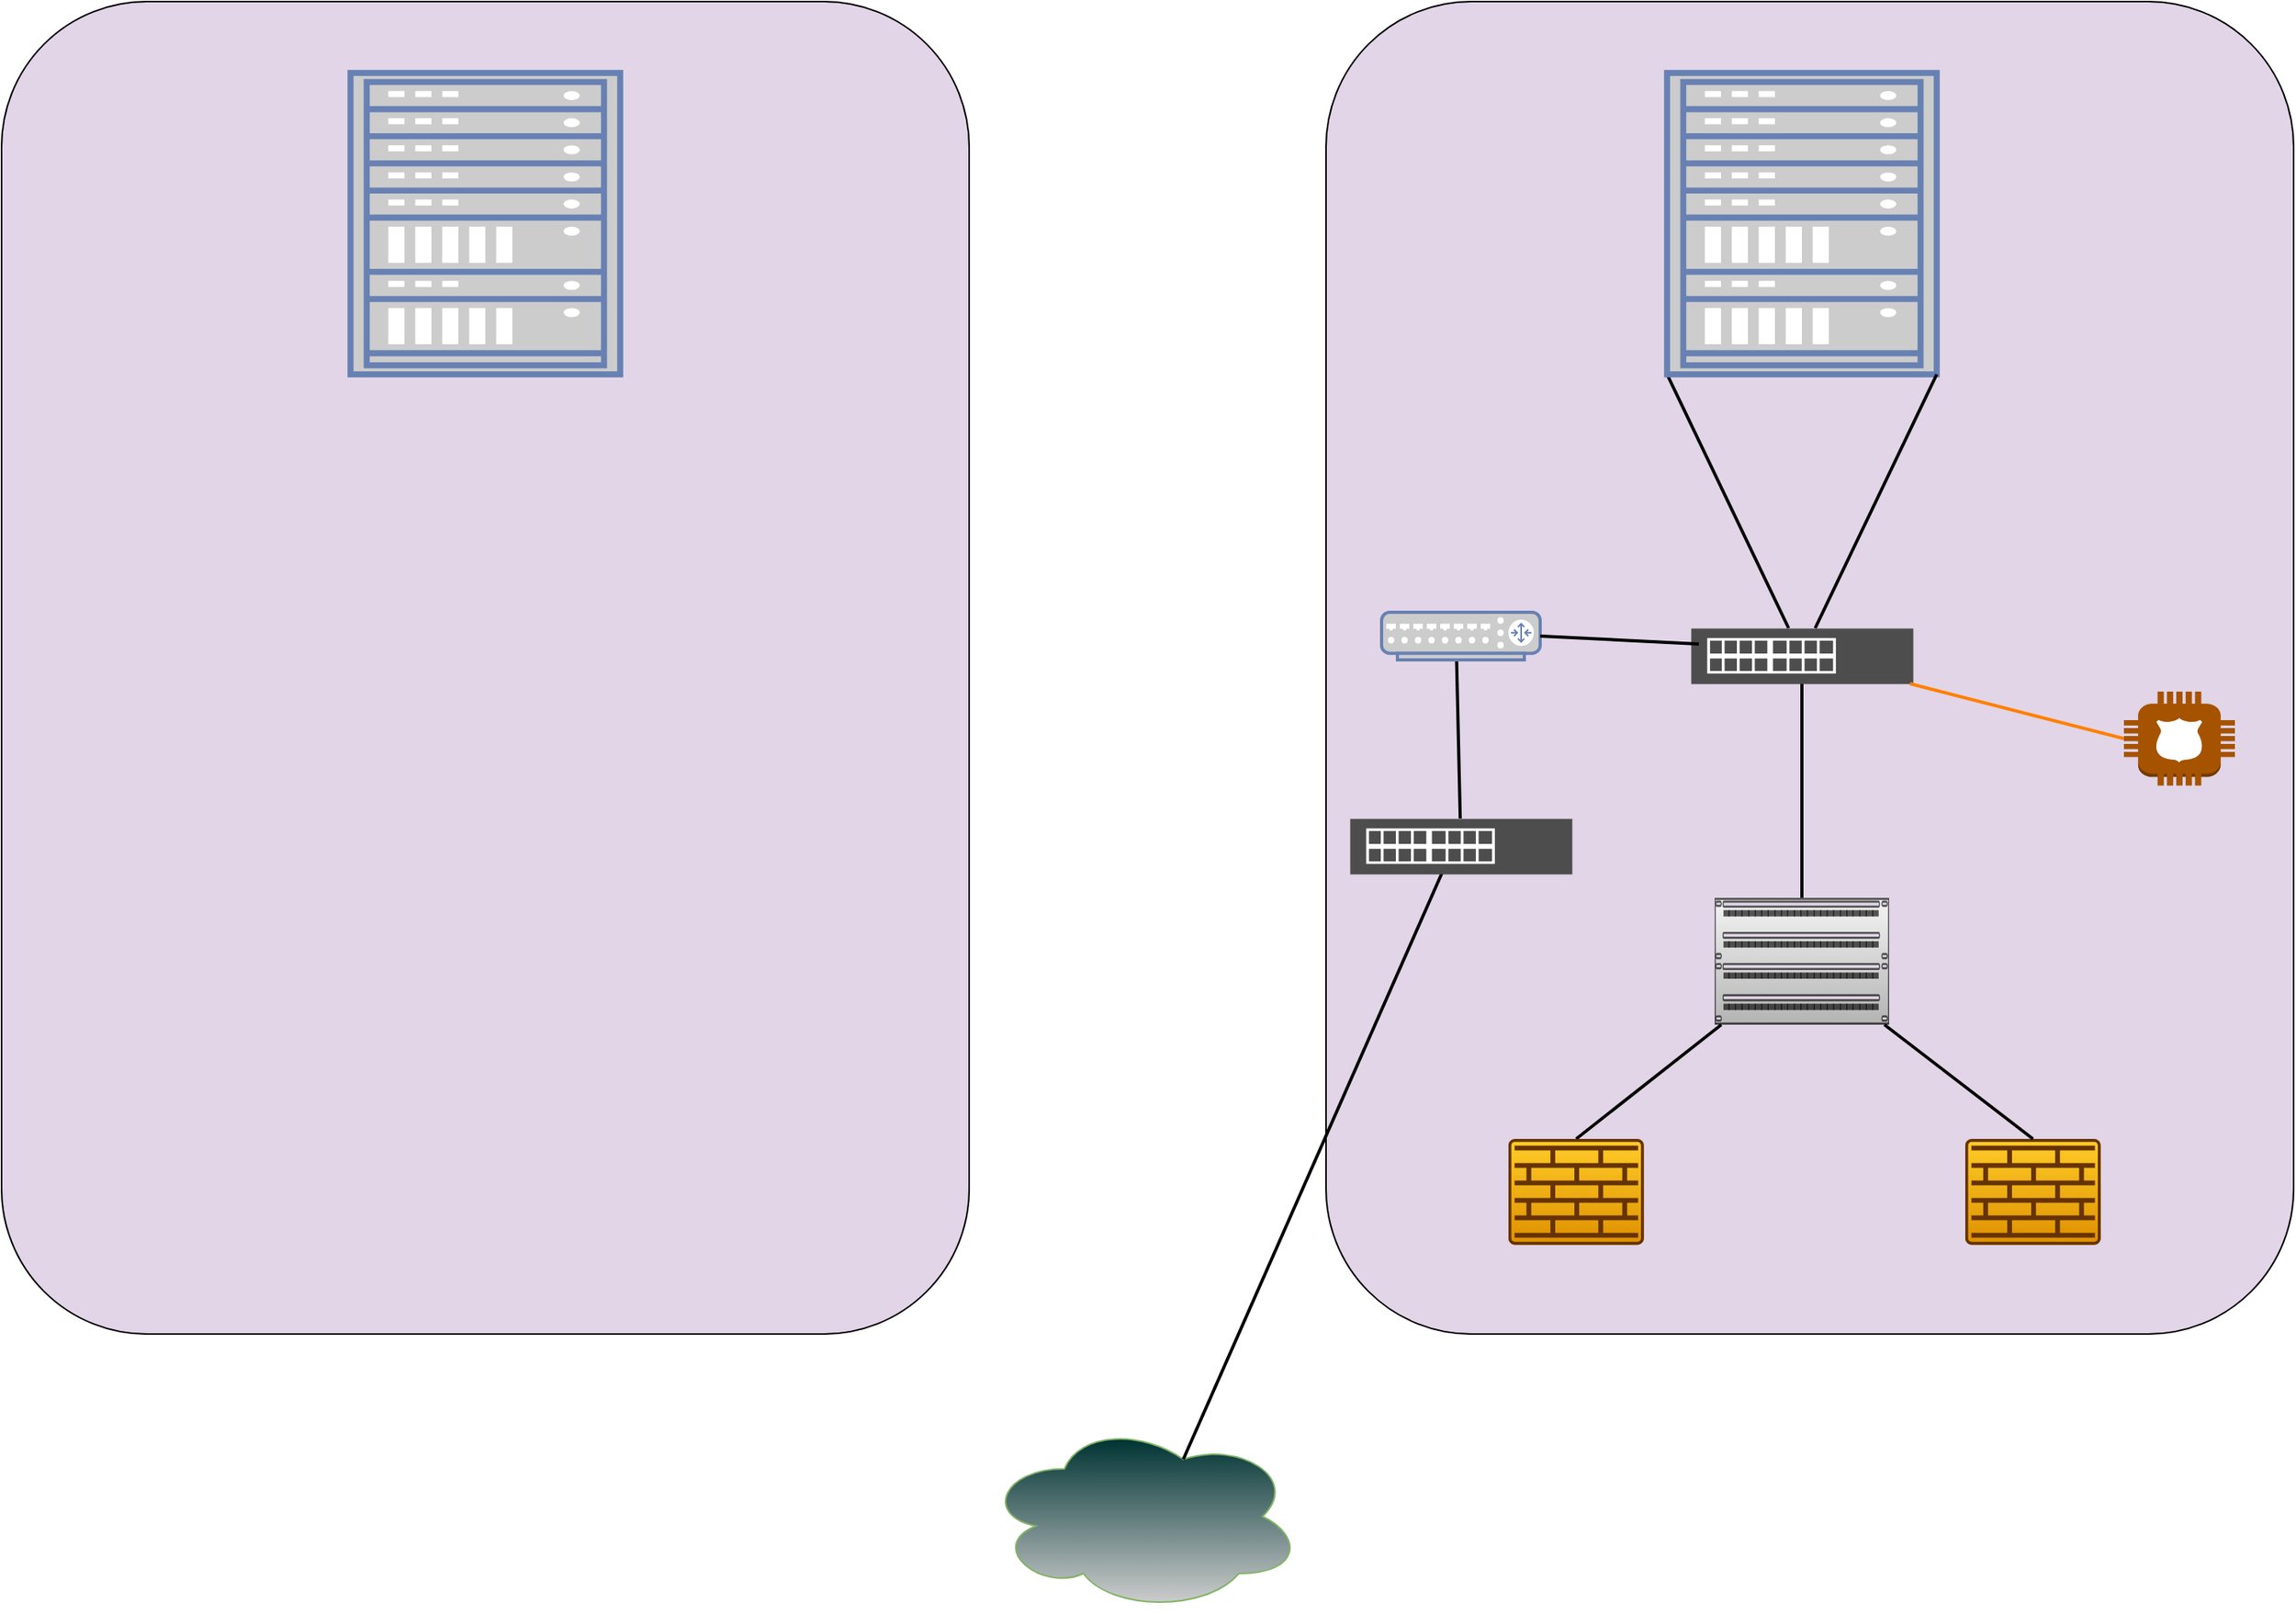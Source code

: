 <mxfile version="20.7.4" type="github"><diagram id="jxSS41EcVF4YZttKIZIM" name="Sayfa -1"><mxGraphModel dx="3695" dy="2577" grid="1" gridSize="10" guides="1" tooltips="1" connect="1" arrows="1" fold="1" page="1" pageScale="1" pageWidth="827" pageHeight="1169" math="0" shadow="0"><root><mxCell id="0"/><mxCell id="1" parent="0"/><mxCell id="kzVESOwCpPis6eRwZn5d-6" value="" style="rounded=1;whiteSpace=wrap;html=1;strokeColor=default;fillColor=#E1D5E7;gradientColor=none;rotation=90;movable=0;resizable=0;rotatable=0;deletable=0;editable=0;connectable=0;" parent="1" vertex="1"><mxGeometry x="670" y="110" width="840" height="610" as="geometry"/></mxCell><mxCell id="kzVESOwCpPis6eRwZn5d-5" value="" style="rounded=1;whiteSpace=wrap;html=1;strokeColor=default;fillColor=#E1D5E7;gradientColor=none;rotation=90;movable=0;resizable=0;rotatable=0;deletable=0;editable=0;connectable=0;" parent="1" vertex="1"><mxGeometry x="-165" y="110" width="840" height="610" as="geometry"/></mxCell><mxCell id="kzVESOwCpPis6eRwZn5d-2" value="" style="strokeColor=#666666;html=1;labelPosition=right;align=left;spacingLeft=15;shadow=0;dashed=0;outlineConnect=0;shape=mxgraph.rack.general.cat5e_rack_mount_patch_panel_96_ports;fillColor=#f5f5f5;gradientColor=#b3b3b3;" parent="1" vertex="1"><mxGeometry x="1030" y="560" width="110" height="80" as="geometry"/></mxCell><mxCell id="kzVESOwCpPis6eRwZn5d-25" value="" style="group" parent="1" vertex="1" connectable="0"><mxGeometry x="1188" y="712" width="100" height="102" as="geometry"/></mxCell><mxCell id="kzVESOwCpPis6eRwZn5d-26" value="" style="sketch=0;points=[[0.015,0.015,0],[0.985,0.015,0],[0.985,0.985,0],[0.015,0.985,0],[0.25,0,0],[0.5,0,0],[0.75,0,0],[1,0.25,0],[1,0.5,0],[1,0.75,0],[0.75,1,0],[0.5,1,0],[0.25,1,0],[0,0.75,0],[0,0.5,0],[0,0.25,0]];verticalLabelPosition=bottom;html=1;verticalAlign=top;aspect=fixed;align=center;pointerEvents=1;shape=mxgraph.cisco19.rect;prIcon=firewall;fillColor=#ffcd28;strokeColor=#663300;gradientColor=#DE9000;" parent="kzVESOwCpPis6eRwZn5d-25" vertex="1"><mxGeometry width="85.37" height="66.695" as="geometry"/></mxCell><mxCell id="kzVESOwCpPis6eRwZn5d-27" value="" style="shape=image;html=1;verticalAlign=top;verticalLabelPosition=bottom;labelBackgroundColor=#ffffff;imageAspect=0;aspect=fixed;image=https://cdn4.iconfinder.com/data/icons/game-of-thrones-4/64/game_of_thrones_game_thrones_series_element_fire_flame_heat-128.png;strokeColor=default;fontColor=#7F00FF;fillColor=#FF8000;gradientColor=none;" parent="kzVESOwCpPis6eRwZn5d-25" vertex="1"><mxGeometry x="22.512" y="15.111" width="46.933" height="46.933" as="geometry"/></mxCell><mxCell id="KS16TajQ8b80VT59eIvG-8" value="" style="endArrow=none;html=1;rounded=0;entryX=0.5;entryY=0;entryDx=0;entryDy=0;entryPerimeter=0;strokeWidth=2;" parent="1" source="kzVESOwCpPis6eRwZn5d-2" target="KS16TajQ8b80VT59eIvG-37" edge="1"><mxGeometry width="50" height="50" relative="1" as="geometry"><mxPoint x="640" y="510" as="sourcePoint"/><mxPoint x="842.685" y="710" as="targetPoint"/></mxGeometry></mxCell><mxCell id="KS16TajQ8b80VT59eIvG-9" value="" style="endArrow=none;html=1;rounded=0;entryX=0.5;entryY=0;entryDx=0;entryDy=0;entryPerimeter=0;strokeWidth=2;" parent="1" source="kzVESOwCpPis6eRwZn5d-2" target="kzVESOwCpPis6eRwZn5d-26" edge="1"><mxGeometry width="50" height="50" relative="1" as="geometry"><mxPoint x="1060.522" y="650" as="sourcePoint"/><mxPoint x="982.685" y="720" as="targetPoint"/></mxGeometry></mxCell><mxCell id="KS16TajQ8b80VT59eIvG-10" value="" style="endArrow=none;html=1;rounded=0;strokeWidth=2;" parent="1" source="KS16TajQ8b80VT59eIvG-42" target="kzVESOwCpPis6eRwZn5d-2" edge="1"><mxGeometry width="50" height="50" relative="1" as="geometry"><mxPoint x="1100" y="420" as="sourcePoint"/><mxPoint x="690" y="460" as="targetPoint"/></mxGeometry></mxCell><mxCell id="KS16TajQ8b80VT59eIvG-11" value="" style="outlineConnect=0;dashed=0;verticalLabelPosition=bottom;verticalAlign=top;align=center;html=1;shape=mxgraph.aws3.police_emergency;fillColor=#A65300;gradientColor=none;sketch=0;strokeColor=#82B366;" parent="1" vertex="1"><mxGeometry x="1288" y="430" width="70" height="59.3" as="geometry"/></mxCell><mxCell id="KS16TajQ8b80VT59eIvG-14" value="" style="endArrow=none;html=1;rounded=0;strokeWidth=2;startArrow=none;" parent="1" target="KS16TajQ8b80VT59eIvG-44" edge="1"><mxGeometry width="50" height="50" relative="1" as="geometry"><mxPoint x="867.158" y="404.0" as="sourcePoint"/><mxPoint x="860" y="510" as="targetPoint"/></mxGeometry></mxCell><mxCell id="KS16TajQ8b80VT59eIvG-17" value="" style="ellipse;shape=cloud;whiteSpace=wrap;html=1;sketch=0;strokeColor=#82B366;fillColor=#003333;gradientColor=#CCCCCC;" parent="1" vertex="1"><mxGeometry x="570" y="890" width="200" height="120" as="geometry"/></mxCell><mxCell id="KS16TajQ8b80VT59eIvG-19" value="" style="endArrow=none;html=1;rounded=0;strokeWidth=2;entryX=0;entryY=1;entryDx=0;entryDy=0;entryPerimeter=0;" parent="1" source="KS16TajQ8b80VT59eIvG-42" target="KS16TajQ8b80VT59eIvG-20" edge="1"><mxGeometry width="50" height="50" relative="1" as="geometry"><mxPoint x="1030" y="380" as="sourcePoint"/><mxPoint x="1093.106" y="225" as="targetPoint"/></mxGeometry></mxCell><mxCell id="KS16TajQ8b80VT59eIvG-20" value="" style="fontColor=#0066CC;verticalAlign=top;verticalLabelPosition=bottom;labelPosition=center;align=center;html=1;outlineConnect=0;fillColor=#CCCCCC;strokeColor=#6881B3;gradientColor=none;gradientDirection=north;strokeWidth=2;shape=mxgraph.networks.rack;sketch=0;" parent="1" vertex="1"><mxGeometry x="1000" y="40" width="170" height="190" as="geometry"/></mxCell><mxCell id="KS16TajQ8b80VT59eIvG-21" value="" style="endArrow=none;html=1;rounded=0;strokeWidth=2;entryX=1;entryY=1;entryDx=0;entryDy=0;entryPerimeter=0;" parent="1" source="KS16TajQ8b80VT59eIvG-42" target="KS16TajQ8b80VT59eIvG-20" edge="1"><mxGeometry width="50" height="50" relative="1" as="geometry"><mxPoint x="1153.017" y="394.329" as="sourcePoint"/><mxPoint x="1020" y="125" as="targetPoint"/></mxGeometry></mxCell><mxCell id="KS16TajQ8b80VT59eIvG-24" value="" style="endArrow=none;html=1;rounded=0;strokeWidth=2;exitX=0.5;exitY=1;exitDx=0;exitDy=0;exitPerimeter=0;entryX=0.625;entryY=0.2;entryDx=0;entryDy=0;entryPerimeter=0;" parent="1" target="KS16TajQ8b80VT59eIvG-17" edge="1"><mxGeometry width="50" height="50" relative="1" as="geometry"><mxPoint x="860" y="540" as="sourcePoint"/><mxPoint x="879" y="530" as="targetPoint"/></mxGeometry></mxCell><mxCell id="KS16TajQ8b80VT59eIvG-36" value="" style="group" parent="1" vertex="1" connectable="0"><mxGeometry x="900" y="712" width="100" height="102" as="geometry"/></mxCell><mxCell id="KS16TajQ8b80VT59eIvG-37" value="" style="sketch=0;points=[[0.015,0.015,0],[0.985,0.015,0],[0.985,0.985,0],[0.015,0.985,0],[0.25,0,0],[0.5,0,0],[0.75,0,0],[1,0.25,0],[1,0.5,0],[1,0.75,0],[0.75,1,0],[0.5,1,0],[0.25,1,0],[0,0.75,0],[0,0.5,0],[0,0.25,0]];verticalLabelPosition=bottom;html=1;verticalAlign=top;aspect=fixed;align=center;pointerEvents=1;shape=mxgraph.cisco19.rect;prIcon=firewall;fillColor=#ffcd28;strokeColor=#663300;gradientColor=#DE9000;" parent="KS16TajQ8b80VT59eIvG-36" vertex="1"><mxGeometry width="85.37" height="66.695" as="geometry"/></mxCell><mxCell id="KS16TajQ8b80VT59eIvG-38" value="" style="shape=image;html=1;verticalAlign=top;verticalLabelPosition=bottom;labelBackgroundColor=#ffffff;imageAspect=0;aspect=fixed;image=https://cdn4.iconfinder.com/data/icons/game-of-thrones-4/64/game_of_thrones_game_thrones_series_element_fire_flame_heat-128.png;strokeColor=default;fontColor=#7F00FF;fillColor=#FF8000;gradientColor=none;" parent="KS16TajQ8b80VT59eIvG-36" vertex="1"><mxGeometry x="22.512" y="15.111" width="46.933" height="46.933" as="geometry"/></mxCell><mxCell id="KS16TajQ8b80VT59eIvG-42" value="" style="sketch=0;pointerEvents=1;shadow=0;dashed=0;html=1;strokeColor=none;fillColor=#4D4D4D;labelPosition=center;verticalLabelPosition=bottom;verticalAlign=top;align=center;outlineConnect=0;shape=mxgraph.veeam2.physical_switch;strokeWidth=0;" parent="1" vertex="1"><mxGeometry x="1015" y="390" width="140" height="35" as="geometry"/></mxCell><mxCell id="KS16TajQ8b80VT59eIvG-43" value="" style="fontColor=#0066CC;verticalAlign=top;verticalLabelPosition=bottom;labelPosition=center;align=center;html=1;outlineConnect=0;fillColor=#CCCCCC;strokeColor=#6881B3;gradientColor=none;gradientDirection=north;strokeWidth=2;shape=mxgraph.networks.router;sketch=0;" parent="1" vertex="1"><mxGeometry x="820" y="380" width="100" height="30" as="geometry"/></mxCell><mxCell id="KS16TajQ8b80VT59eIvG-44" value="" style="sketch=0;pointerEvents=1;shadow=0;dashed=0;html=1;strokeColor=none;fillColor=#4D4D4D;labelPosition=center;verticalLabelPosition=bottom;verticalAlign=top;align=center;outlineConnect=0;shape=mxgraph.veeam2.physical_switch;strokeWidth=0;direction=east;" parent="1" vertex="1"><mxGeometry x="800" y="510" width="140" height="35" as="geometry"/></mxCell><mxCell id="KS16TajQ8b80VT59eIvG-45" value="" style="endArrow=none;html=1;rounded=0;strokeWidth=2;exitX=0;exitY=0.5;exitDx=0;exitDy=0;exitPerimeter=0;fillColor=#ffe6cc;strokeColor=#FF8000;" parent="1" source="KS16TajQ8b80VT59eIvG-11" target="KS16TajQ8b80VT59eIvG-42" edge="1"><mxGeometry width="50" height="50" relative="1" as="geometry"><mxPoint x="1095" y="435" as="sourcePoint"/><mxPoint x="1095" y="570" as="targetPoint"/></mxGeometry></mxCell><mxCell id="KS16TajQ8b80VT59eIvG-46" value="" style="endArrow=none;html=1;rounded=0;strokeWidth=2;entryX=1;entryY=0.5;entryDx=0;entryDy=0;entryPerimeter=0;" parent="1" target="KS16TajQ8b80VT59eIvG-43" edge="1"><mxGeometry width="50" height="50" relative="1" as="geometry"><mxPoint x="1020" y="400" as="sourcePoint"/><mxPoint x="1010" y="240" as="targetPoint"/></mxGeometry></mxCell><mxCell id="KS16TajQ8b80VT59eIvG-47" value="" style="fontColor=#0066CC;verticalAlign=top;verticalLabelPosition=bottom;labelPosition=center;align=center;html=1;outlineConnect=0;fillColor=#CCCCCC;strokeColor=#6881B3;gradientColor=none;gradientDirection=north;strokeWidth=2;shape=mxgraph.networks.rack;sketch=0;" parent="1" vertex="1"><mxGeometry x="170" y="40" width="170" height="190" as="geometry"/></mxCell></root></mxGraphModel></diagram></mxfile>